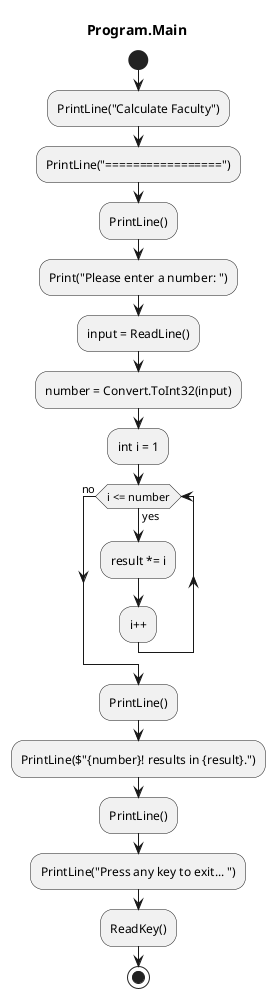 @startuml Program.Main
title Program.Main
start
:PrintLine("Calculate Faculty");
:PrintLine("=================");
:PrintLine();
:Print("Please enter a number: ");
:input = ReadLine();
:number = Convert.ToInt32(input);
:int i = 1;
while (i <= number) is (yes)
    :result *= i;
:i++;
endwhile (no)
:PrintLine();
:PrintLine($"{number}! results in {result}.");
:PrintLine();
:PrintLine("Press any key to exit... ");
:ReadKey();
stop
@enduml
